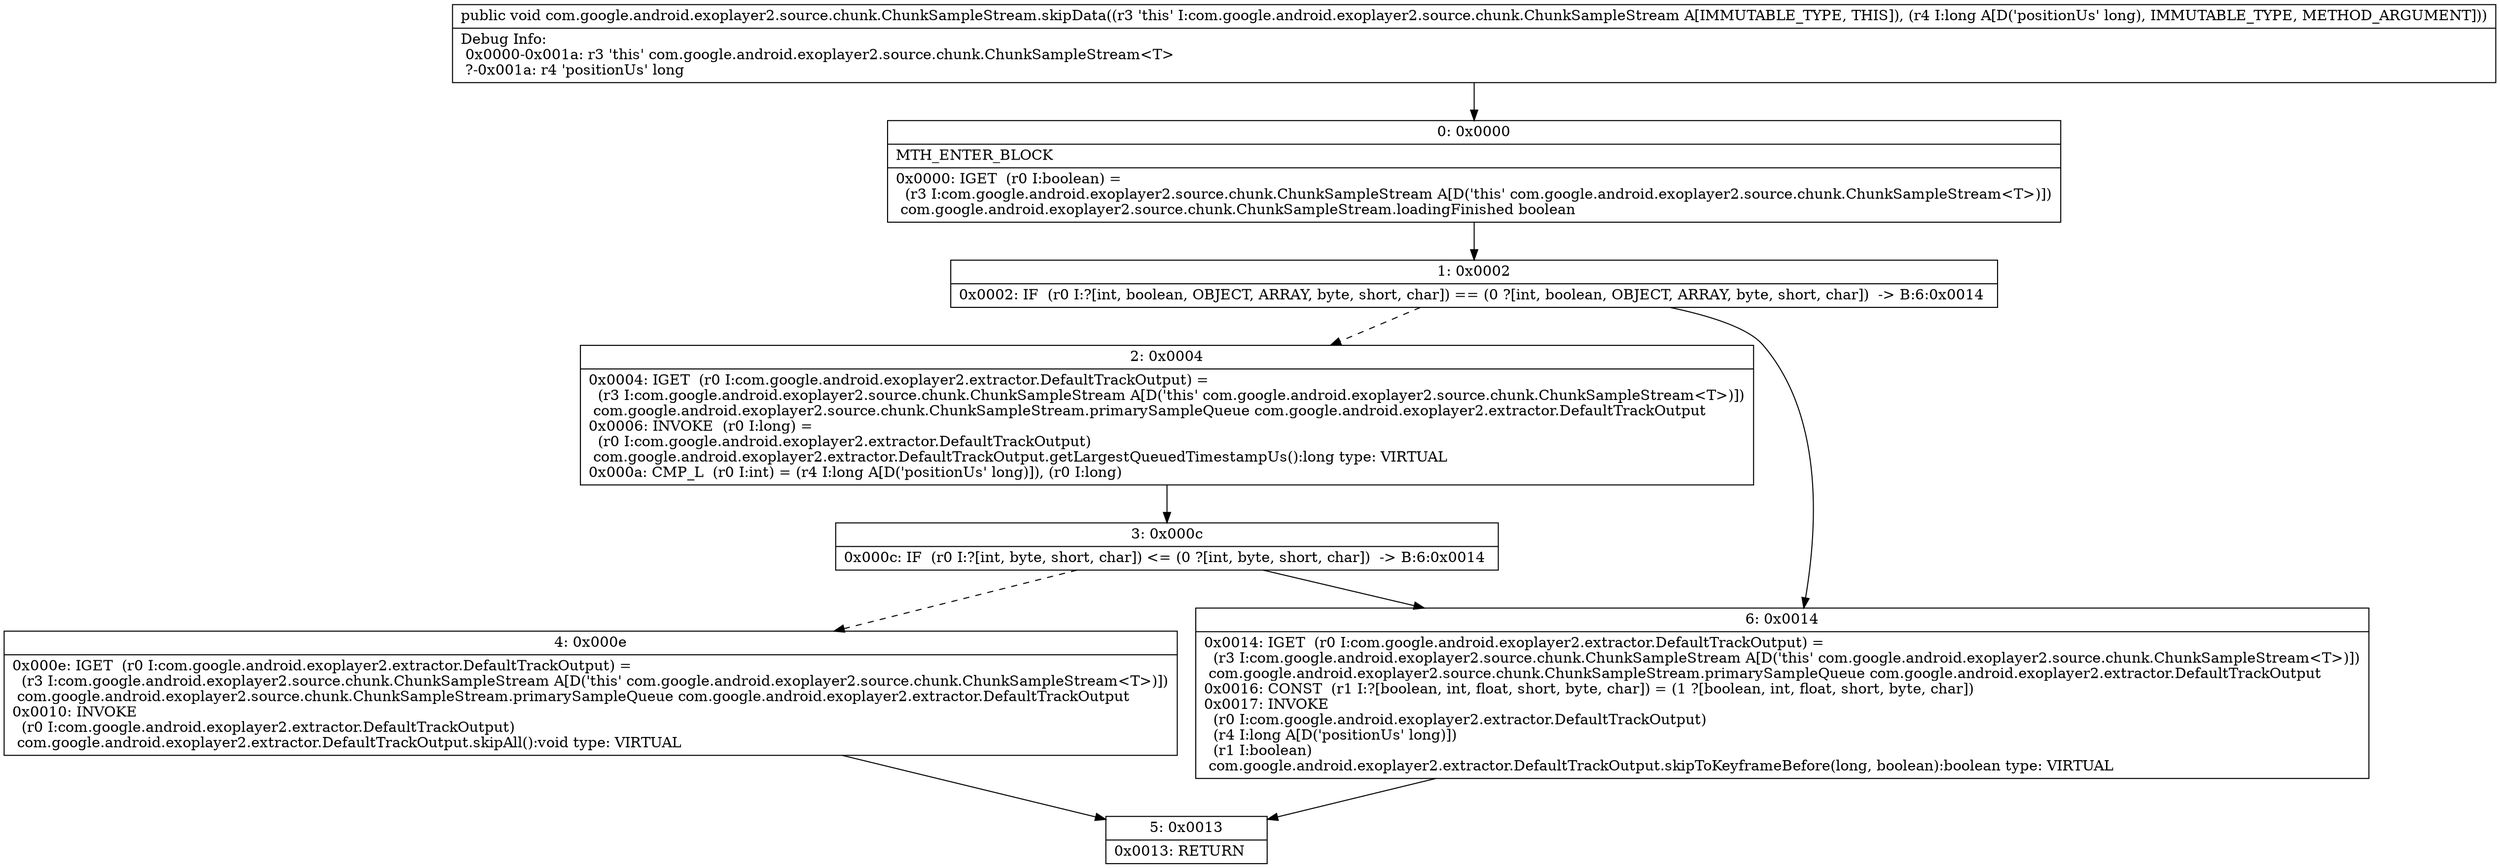 digraph "CFG forcom.google.android.exoplayer2.source.chunk.ChunkSampleStream.skipData(J)V" {
Node_0 [shape=record,label="{0\:\ 0x0000|MTH_ENTER_BLOCK\l|0x0000: IGET  (r0 I:boolean) = \l  (r3 I:com.google.android.exoplayer2.source.chunk.ChunkSampleStream A[D('this' com.google.android.exoplayer2.source.chunk.ChunkSampleStream\<T\>)])\l com.google.android.exoplayer2.source.chunk.ChunkSampleStream.loadingFinished boolean \l}"];
Node_1 [shape=record,label="{1\:\ 0x0002|0x0002: IF  (r0 I:?[int, boolean, OBJECT, ARRAY, byte, short, char]) == (0 ?[int, boolean, OBJECT, ARRAY, byte, short, char])  \-\> B:6:0x0014 \l}"];
Node_2 [shape=record,label="{2\:\ 0x0004|0x0004: IGET  (r0 I:com.google.android.exoplayer2.extractor.DefaultTrackOutput) = \l  (r3 I:com.google.android.exoplayer2.source.chunk.ChunkSampleStream A[D('this' com.google.android.exoplayer2.source.chunk.ChunkSampleStream\<T\>)])\l com.google.android.exoplayer2.source.chunk.ChunkSampleStream.primarySampleQueue com.google.android.exoplayer2.extractor.DefaultTrackOutput \l0x0006: INVOKE  (r0 I:long) = \l  (r0 I:com.google.android.exoplayer2.extractor.DefaultTrackOutput)\l com.google.android.exoplayer2.extractor.DefaultTrackOutput.getLargestQueuedTimestampUs():long type: VIRTUAL \l0x000a: CMP_L  (r0 I:int) = (r4 I:long A[D('positionUs' long)]), (r0 I:long) \l}"];
Node_3 [shape=record,label="{3\:\ 0x000c|0x000c: IF  (r0 I:?[int, byte, short, char]) \<= (0 ?[int, byte, short, char])  \-\> B:6:0x0014 \l}"];
Node_4 [shape=record,label="{4\:\ 0x000e|0x000e: IGET  (r0 I:com.google.android.exoplayer2.extractor.DefaultTrackOutput) = \l  (r3 I:com.google.android.exoplayer2.source.chunk.ChunkSampleStream A[D('this' com.google.android.exoplayer2.source.chunk.ChunkSampleStream\<T\>)])\l com.google.android.exoplayer2.source.chunk.ChunkSampleStream.primarySampleQueue com.google.android.exoplayer2.extractor.DefaultTrackOutput \l0x0010: INVOKE  \l  (r0 I:com.google.android.exoplayer2.extractor.DefaultTrackOutput)\l com.google.android.exoplayer2.extractor.DefaultTrackOutput.skipAll():void type: VIRTUAL \l}"];
Node_5 [shape=record,label="{5\:\ 0x0013|0x0013: RETURN   \l}"];
Node_6 [shape=record,label="{6\:\ 0x0014|0x0014: IGET  (r0 I:com.google.android.exoplayer2.extractor.DefaultTrackOutput) = \l  (r3 I:com.google.android.exoplayer2.source.chunk.ChunkSampleStream A[D('this' com.google.android.exoplayer2.source.chunk.ChunkSampleStream\<T\>)])\l com.google.android.exoplayer2.source.chunk.ChunkSampleStream.primarySampleQueue com.google.android.exoplayer2.extractor.DefaultTrackOutput \l0x0016: CONST  (r1 I:?[boolean, int, float, short, byte, char]) = (1 ?[boolean, int, float, short, byte, char]) \l0x0017: INVOKE  \l  (r0 I:com.google.android.exoplayer2.extractor.DefaultTrackOutput)\l  (r4 I:long A[D('positionUs' long)])\l  (r1 I:boolean)\l com.google.android.exoplayer2.extractor.DefaultTrackOutput.skipToKeyframeBefore(long, boolean):boolean type: VIRTUAL \l}"];
MethodNode[shape=record,label="{public void com.google.android.exoplayer2.source.chunk.ChunkSampleStream.skipData((r3 'this' I:com.google.android.exoplayer2.source.chunk.ChunkSampleStream A[IMMUTABLE_TYPE, THIS]), (r4 I:long A[D('positionUs' long), IMMUTABLE_TYPE, METHOD_ARGUMENT]))  | Debug Info:\l  0x0000\-0x001a: r3 'this' com.google.android.exoplayer2.source.chunk.ChunkSampleStream\<T\>\l  ?\-0x001a: r4 'positionUs' long\l}"];
MethodNode -> Node_0;
Node_0 -> Node_1;
Node_1 -> Node_2[style=dashed];
Node_1 -> Node_6;
Node_2 -> Node_3;
Node_3 -> Node_4[style=dashed];
Node_3 -> Node_6;
Node_4 -> Node_5;
Node_6 -> Node_5;
}

